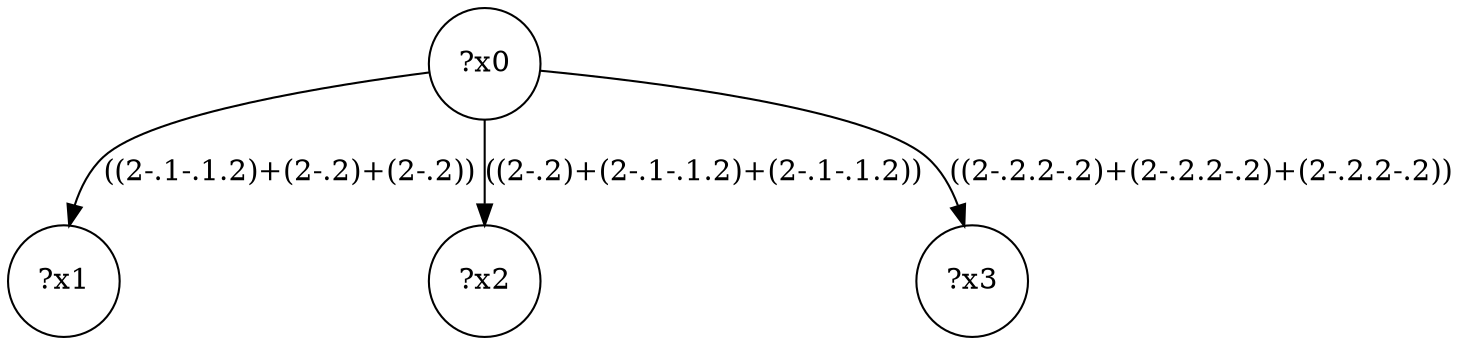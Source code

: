 digraph g {
	x0 [shape=circle, label="?x0"];
	x1 [shape=circle, label="?x1"];
	x0 -> x1 [label="((2-.1-.1.2)+(2-.2)+(2-.2))"];
	x2 [shape=circle, label="?x2"];
	x0 -> x2 [label="((2-.2)+(2-.1-.1.2)+(2-.1-.1.2))"];
	x3 [shape=circle, label="?x3"];
	x0 -> x3 [label="((2-.2.2-.2)+(2-.2.2-.2)+(2-.2.2-.2))"];
}
